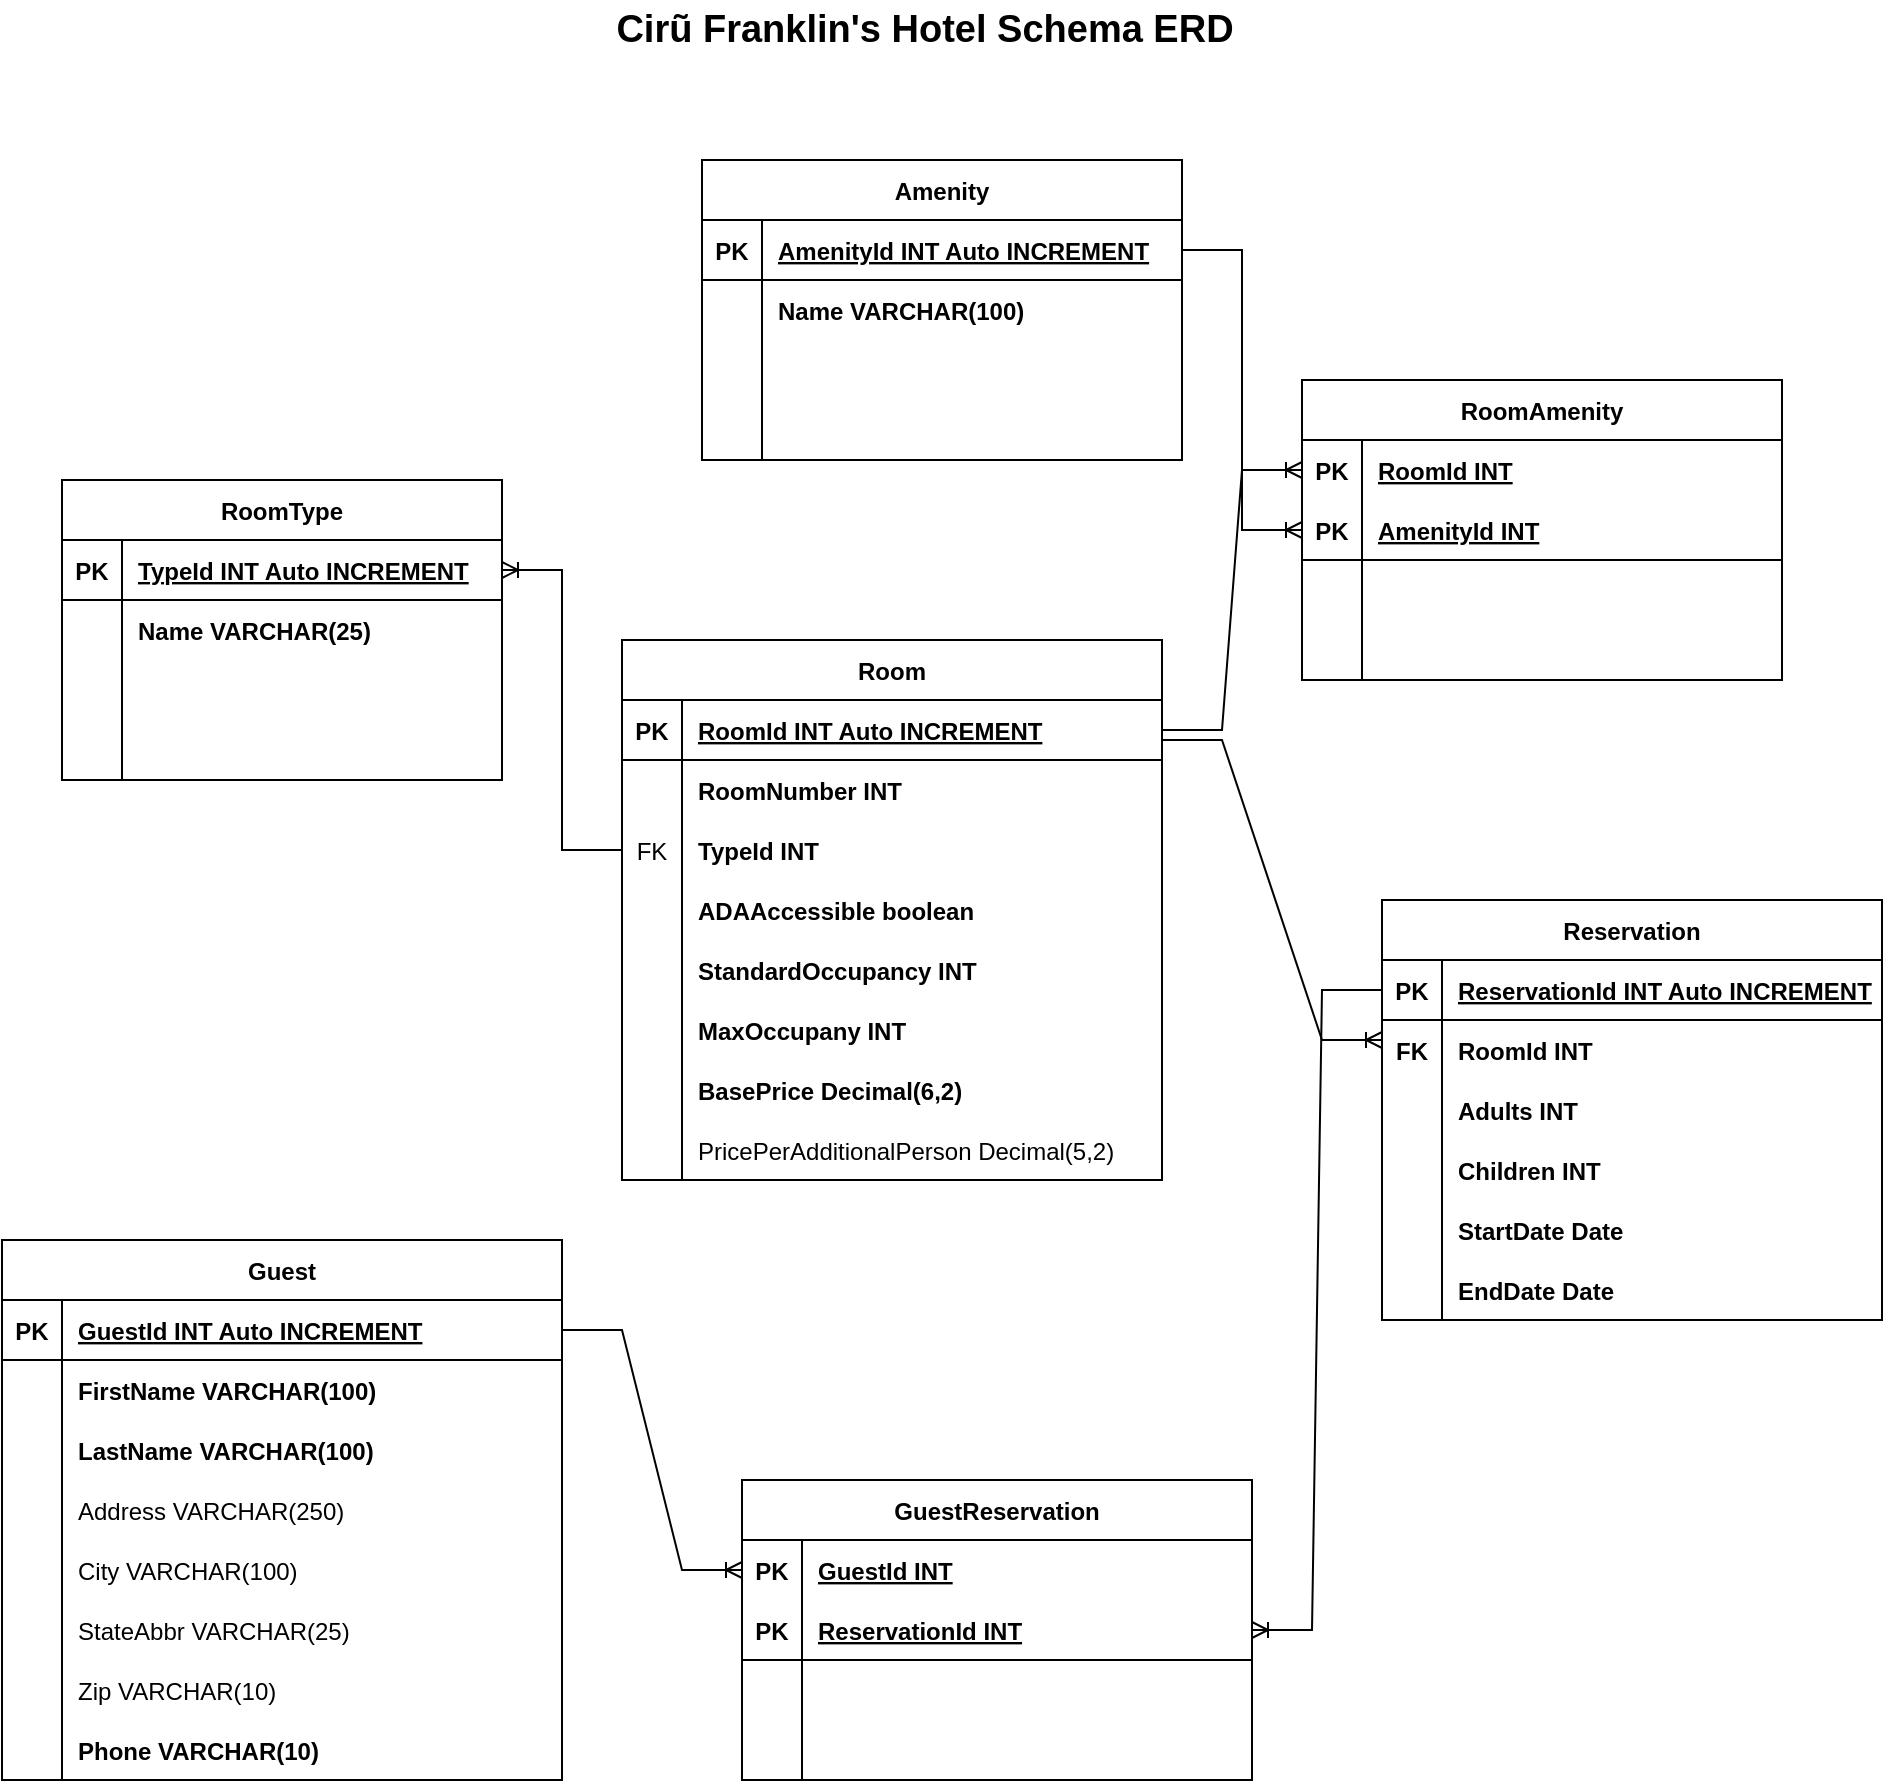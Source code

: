 <mxfile version="20.4.0" type="device"><diagram id="gKlasTERdjMC3JDTgjCh" name="Page-1"><mxGraphModel dx="1422" dy="1854" grid="0" gridSize="10" guides="1" tooltips="1" connect="1" arrows="1" fold="1" page="1" pageScale="1" pageWidth="850" pageHeight="1100" background="none" math="0" shadow="0"><root><mxCell id="0"/><mxCell id="1" parent="0"/><mxCell id="cFrxZIVcFwkal9rIvo2g-1" value="Room" style="shape=table;startSize=30;container=1;collapsible=1;childLayout=tableLayout;fixedRows=1;rowLines=0;fontStyle=1;align=center;resizeLast=1;labelBackgroundColor=#FFFFFF;" vertex="1" parent="1"><mxGeometry x="360" y="200" width="270" height="270" as="geometry"/></mxCell><mxCell id="cFrxZIVcFwkal9rIvo2g-2" value="" style="shape=tableRow;horizontal=0;startSize=0;swimlaneHead=0;swimlaneBody=0;fillColor=none;collapsible=0;dropTarget=0;points=[[0,0.5],[1,0.5]];portConstraint=eastwest;top=0;left=0;right=0;bottom=1;" vertex="1" parent="cFrxZIVcFwkal9rIvo2g-1"><mxGeometry y="30" width="270" height="30" as="geometry"/></mxCell><mxCell id="cFrxZIVcFwkal9rIvo2g-3" value="PK" style="shape=partialRectangle;connectable=0;fillColor=none;top=0;left=0;bottom=0;right=0;fontStyle=1;overflow=hidden;" vertex="1" parent="cFrxZIVcFwkal9rIvo2g-2"><mxGeometry width="30" height="30" as="geometry"><mxRectangle width="30" height="30" as="alternateBounds"/></mxGeometry></mxCell><mxCell id="cFrxZIVcFwkal9rIvo2g-4" value="RoomId INT Auto INCREMENT" style="shape=partialRectangle;connectable=0;fillColor=none;top=0;left=0;bottom=0;right=0;align=left;spacingLeft=6;fontStyle=5;overflow=hidden;" vertex="1" parent="cFrxZIVcFwkal9rIvo2g-2"><mxGeometry x="30" width="240" height="30" as="geometry"><mxRectangle width="240" height="30" as="alternateBounds"/></mxGeometry></mxCell><mxCell id="cFrxZIVcFwkal9rIvo2g-5" value="" style="shape=tableRow;horizontal=0;startSize=0;swimlaneHead=0;swimlaneBody=0;fillColor=none;collapsible=0;dropTarget=0;points=[[0,0.5],[1,0.5]];portConstraint=eastwest;top=0;left=0;right=0;bottom=0;fontStyle=1" vertex="1" parent="cFrxZIVcFwkal9rIvo2g-1"><mxGeometry y="60" width="270" height="30" as="geometry"/></mxCell><mxCell id="cFrxZIVcFwkal9rIvo2g-6" value="" style="shape=partialRectangle;connectable=0;fillColor=none;top=0;left=0;bottom=0;right=0;editable=1;overflow=hidden;" vertex="1" parent="cFrxZIVcFwkal9rIvo2g-5"><mxGeometry width="30" height="30" as="geometry"><mxRectangle width="30" height="30" as="alternateBounds"/></mxGeometry></mxCell><mxCell id="cFrxZIVcFwkal9rIvo2g-7" value="RoomNumber INT" style="shape=partialRectangle;connectable=0;fillColor=none;top=0;left=0;bottom=0;right=0;align=left;spacingLeft=6;overflow=hidden;fontStyle=1" vertex="1" parent="cFrxZIVcFwkal9rIvo2g-5"><mxGeometry x="30" width="240" height="30" as="geometry"><mxRectangle width="240" height="30" as="alternateBounds"/></mxGeometry></mxCell><mxCell id="cFrxZIVcFwkal9rIvo2g-8" value="" style="shape=tableRow;horizontal=0;startSize=0;swimlaneHead=0;swimlaneBody=0;fillColor=none;collapsible=0;dropTarget=0;points=[[0,0.5],[1,0.5]];portConstraint=eastwest;top=0;left=0;right=0;bottom=0;" vertex="1" parent="cFrxZIVcFwkal9rIvo2g-1"><mxGeometry y="90" width="270" height="30" as="geometry"/></mxCell><mxCell id="cFrxZIVcFwkal9rIvo2g-9" value="FK" style="shape=partialRectangle;connectable=0;fillColor=none;top=0;left=0;bottom=0;right=0;editable=1;overflow=hidden;" vertex="1" parent="cFrxZIVcFwkal9rIvo2g-8"><mxGeometry width="30" height="30" as="geometry"><mxRectangle width="30" height="30" as="alternateBounds"/></mxGeometry></mxCell><mxCell id="cFrxZIVcFwkal9rIvo2g-10" value="TypeId INT" style="shape=partialRectangle;connectable=0;fillColor=none;top=0;left=0;bottom=0;right=0;align=left;spacingLeft=6;overflow=hidden;fontStyle=1" vertex="1" parent="cFrxZIVcFwkal9rIvo2g-8"><mxGeometry x="30" width="240" height="30" as="geometry"><mxRectangle width="240" height="30" as="alternateBounds"/></mxGeometry></mxCell><mxCell id="cFrxZIVcFwkal9rIvo2g-11" value="" style="shape=tableRow;horizontal=0;startSize=0;swimlaneHead=0;swimlaneBody=0;fillColor=none;collapsible=0;dropTarget=0;points=[[0,0.5],[1,0.5]];portConstraint=eastwest;top=0;left=0;right=0;bottom=0;" vertex="1" parent="cFrxZIVcFwkal9rIvo2g-1"><mxGeometry y="120" width="270" height="30" as="geometry"/></mxCell><mxCell id="cFrxZIVcFwkal9rIvo2g-12" value="" style="shape=partialRectangle;connectable=0;fillColor=none;top=0;left=0;bottom=0;right=0;editable=1;overflow=hidden;" vertex="1" parent="cFrxZIVcFwkal9rIvo2g-11"><mxGeometry width="30" height="30" as="geometry"><mxRectangle width="30" height="30" as="alternateBounds"/></mxGeometry></mxCell><mxCell id="cFrxZIVcFwkal9rIvo2g-13" value="ADAAccessible boolean" style="shape=partialRectangle;connectable=0;fillColor=none;top=0;left=0;bottom=0;right=0;align=left;spacingLeft=6;overflow=hidden;fontStyle=1" vertex="1" parent="cFrxZIVcFwkal9rIvo2g-11"><mxGeometry x="30" width="240" height="30" as="geometry"><mxRectangle width="240" height="30" as="alternateBounds"/></mxGeometry></mxCell><mxCell id="cFrxZIVcFwkal9rIvo2g-69" value="" style="shape=tableRow;horizontal=0;startSize=0;swimlaneHead=0;swimlaneBody=0;fillColor=none;collapsible=0;dropTarget=0;points=[[0,0.5],[1,0.5]];portConstraint=eastwest;top=0;left=0;right=0;bottom=0;" vertex="1" parent="cFrxZIVcFwkal9rIvo2g-1"><mxGeometry y="150" width="270" height="30" as="geometry"/></mxCell><mxCell id="cFrxZIVcFwkal9rIvo2g-70" value="" style="shape=partialRectangle;connectable=0;fillColor=none;top=0;left=0;bottom=0;right=0;editable=1;overflow=hidden;" vertex="1" parent="cFrxZIVcFwkal9rIvo2g-69"><mxGeometry width="30" height="30" as="geometry"><mxRectangle width="30" height="30" as="alternateBounds"/></mxGeometry></mxCell><mxCell id="cFrxZIVcFwkal9rIvo2g-71" value="StandardOccupancy INT" style="shape=partialRectangle;connectable=0;fillColor=none;top=0;left=0;bottom=0;right=0;align=left;spacingLeft=6;overflow=hidden;fontStyle=1" vertex="1" parent="cFrxZIVcFwkal9rIvo2g-69"><mxGeometry x="30" width="240" height="30" as="geometry"><mxRectangle width="240" height="30" as="alternateBounds"/></mxGeometry></mxCell><mxCell id="cFrxZIVcFwkal9rIvo2g-73" value="" style="shape=tableRow;horizontal=0;startSize=0;swimlaneHead=0;swimlaneBody=0;fillColor=none;collapsible=0;dropTarget=0;points=[[0,0.5],[1,0.5]];portConstraint=eastwest;top=0;left=0;right=0;bottom=0;" vertex="1" parent="cFrxZIVcFwkal9rIvo2g-1"><mxGeometry y="180" width="270" height="30" as="geometry"/></mxCell><mxCell id="cFrxZIVcFwkal9rIvo2g-74" value="" style="shape=partialRectangle;connectable=0;fillColor=none;top=0;left=0;bottom=0;right=0;editable=1;overflow=hidden;" vertex="1" parent="cFrxZIVcFwkal9rIvo2g-73"><mxGeometry width="30" height="30" as="geometry"><mxRectangle width="30" height="30" as="alternateBounds"/></mxGeometry></mxCell><mxCell id="cFrxZIVcFwkal9rIvo2g-75" value="MaxOccupany INT" style="shape=partialRectangle;connectable=0;fillColor=none;top=0;left=0;bottom=0;right=0;align=left;spacingLeft=6;overflow=hidden;fontStyle=1" vertex="1" parent="cFrxZIVcFwkal9rIvo2g-73"><mxGeometry x="30" width="240" height="30" as="geometry"><mxRectangle width="240" height="30" as="alternateBounds"/></mxGeometry></mxCell><mxCell id="cFrxZIVcFwkal9rIvo2g-78" value="" style="shape=tableRow;horizontal=0;startSize=0;swimlaneHead=0;swimlaneBody=0;fillColor=none;collapsible=0;dropTarget=0;points=[[0,0.5],[1,0.5]];portConstraint=eastwest;top=0;left=0;right=0;bottom=0;" vertex="1" parent="cFrxZIVcFwkal9rIvo2g-1"><mxGeometry y="210" width="270" height="30" as="geometry"/></mxCell><mxCell id="cFrxZIVcFwkal9rIvo2g-79" value="" style="shape=partialRectangle;connectable=0;fillColor=none;top=0;left=0;bottom=0;right=0;editable=1;overflow=hidden;" vertex="1" parent="cFrxZIVcFwkal9rIvo2g-78"><mxGeometry width="30" height="30" as="geometry"><mxRectangle width="30" height="30" as="alternateBounds"/></mxGeometry></mxCell><mxCell id="cFrxZIVcFwkal9rIvo2g-80" value="BasePrice Decimal(6,2)" style="shape=partialRectangle;connectable=0;fillColor=none;top=0;left=0;bottom=0;right=0;align=left;spacingLeft=6;overflow=hidden;fontStyle=1" vertex="1" parent="cFrxZIVcFwkal9rIvo2g-78"><mxGeometry x="30" width="240" height="30" as="geometry"><mxRectangle width="240" height="30" as="alternateBounds"/></mxGeometry></mxCell><mxCell id="cFrxZIVcFwkal9rIvo2g-82" value="" style="shape=tableRow;horizontal=0;startSize=0;swimlaneHead=0;swimlaneBody=0;fillColor=none;collapsible=0;dropTarget=0;points=[[0,0.5],[1,0.5]];portConstraint=eastwest;top=0;left=0;right=0;bottom=0;" vertex="1" parent="cFrxZIVcFwkal9rIvo2g-1"><mxGeometry y="240" width="270" height="30" as="geometry"/></mxCell><mxCell id="cFrxZIVcFwkal9rIvo2g-83" value="" style="shape=partialRectangle;connectable=0;fillColor=none;top=0;left=0;bottom=0;right=0;editable=1;overflow=hidden;" vertex="1" parent="cFrxZIVcFwkal9rIvo2g-82"><mxGeometry width="30" height="30" as="geometry"><mxRectangle width="30" height="30" as="alternateBounds"/></mxGeometry></mxCell><mxCell id="cFrxZIVcFwkal9rIvo2g-84" value="PricePerAdditionalPerson Decimal(5,2)" style="shape=partialRectangle;connectable=0;fillColor=none;top=0;left=0;bottom=0;right=0;align=left;spacingLeft=6;overflow=hidden;fontStyle=0" vertex="1" parent="cFrxZIVcFwkal9rIvo2g-82"><mxGeometry x="30" width="240" height="30" as="geometry"><mxRectangle width="240" height="30" as="alternateBounds"/></mxGeometry></mxCell><mxCell id="cFrxZIVcFwkal9rIvo2g-14" value="RoomType" style="shape=table;startSize=30;container=1;collapsible=1;childLayout=tableLayout;fixedRows=1;rowLines=0;fontStyle=1;align=center;resizeLast=1;" vertex="1" parent="1"><mxGeometry x="80" y="120" width="220" height="150" as="geometry"/></mxCell><mxCell id="cFrxZIVcFwkal9rIvo2g-15" value="" style="shape=tableRow;horizontal=0;startSize=0;swimlaneHead=0;swimlaneBody=0;fillColor=none;collapsible=0;dropTarget=0;points=[[0,0.5],[1,0.5]];portConstraint=eastwest;top=0;left=0;right=0;bottom=1;" vertex="1" parent="cFrxZIVcFwkal9rIvo2g-14"><mxGeometry y="30" width="220" height="30" as="geometry"/></mxCell><mxCell id="cFrxZIVcFwkal9rIvo2g-16" value="PK" style="shape=partialRectangle;connectable=0;fillColor=none;top=0;left=0;bottom=0;right=0;fontStyle=1;overflow=hidden;" vertex="1" parent="cFrxZIVcFwkal9rIvo2g-15"><mxGeometry width="30" height="30" as="geometry"><mxRectangle width="30" height="30" as="alternateBounds"/></mxGeometry></mxCell><mxCell id="cFrxZIVcFwkal9rIvo2g-17" value="TypeId INT Auto INCREMENT" style="shape=partialRectangle;connectable=0;fillColor=none;top=0;left=0;bottom=0;right=0;align=left;spacingLeft=6;fontStyle=5;overflow=hidden;" vertex="1" parent="cFrxZIVcFwkal9rIvo2g-15"><mxGeometry x="30" width="190" height="30" as="geometry"><mxRectangle width="190" height="30" as="alternateBounds"/></mxGeometry></mxCell><mxCell id="cFrxZIVcFwkal9rIvo2g-18" value="" style="shape=tableRow;horizontal=0;startSize=0;swimlaneHead=0;swimlaneBody=0;fillColor=none;collapsible=0;dropTarget=0;points=[[0,0.5],[1,0.5]];portConstraint=eastwest;top=0;left=0;right=0;bottom=0;" vertex="1" parent="cFrxZIVcFwkal9rIvo2g-14"><mxGeometry y="60" width="220" height="30" as="geometry"/></mxCell><mxCell id="cFrxZIVcFwkal9rIvo2g-19" value="" style="shape=partialRectangle;connectable=0;fillColor=none;top=0;left=0;bottom=0;right=0;editable=1;overflow=hidden;" vertex="1" parent="cFrxZIVcFwkal9rIvo2g-18"><mxGeometry width="30" height="30" as="geometry"><mxRectangle width="30" height="30" as="alternateBounds"/></mxGeometry></mxCell><mxCell id="cFrxZIVcFwkal9rIvo2g-20" value="Name VARCHAR(25) " style="shape=partialRectangle;connectable=0;fillColor=none;top=0;left=0;bottom=0;right=0;align=left;spacingLeft=6;overflow=hidden;fontStyle=1" vertex="1" parent="cFrxZIVcFwkal9rIvo2g-18"><mxGeometry x="30" width="190" height="30" as="geometry"><mxRectangle width="190" height="30" as="alternateBounds"/></mxGeometry></mxCell><mxCell id="cFrxZIVcFwkal9rIvo2g-21" value="" style="shape=tableRow;horizontal=0;startSize=0;swimlaneHead=0;swimlaneBody=0;fillColor=none;collapsible=0;dropTarget=0;points=[[0,0.5],[1,0.5]];portConstraint=eastwest;top=0;left=0;right=0;bottom=0;" vertex="1" parent="cFrxZIVcFwkal9rIvo2g-14"><mxGeometry y="90" width="220" height="30" as="geometry"/></mxCell><mxCell id="cFrxZIVcFwkal9rIvo2g-22" value="" style="shape=partialRectangle;connectable=0;fillColor=none;top=0;left=0;bottom=0;right=0;editable=1;overflow=hidden;" vertex="1" parent="cFrxZIVcFwkal9rIvo2g-21"><mxGeometry width="30" height="30" as="geometry"><mxRectangle width="30" height="30" as="alternateBounds"/></mxGeometry></mxCell><mxCell id="cFrxZIVcFwkal9rIvo2g-23" value="" style="shape=partialRectangle;connectable=0;fillColor=none;top=0;left=0;bottom=0;right=0;align=left;spacingLeft=6;overflow=hidden;" vertex="1" parent="cFrxZIVcFwkal9rIvo2g-21"><mxGeometry x="30" width="190" height="30" as="geometry"><mxRectangle width="190" height="30" as="alternateBounds"/></mxGeometry></mxCell><mxCell id="cFrxZIVcFwkal9rIvo2g-24" value="" style="shape=tableRow;horizontal=0;startSize=0;swimlaneHead=0;swimlaneBody=0;fillColor=none;collapsible=0;dropTarget=0;points=[[0,0.5],[1,0.5]];portConstraint=eastwest;top=0;left=0;right=0;bottom=0;" vertex="1" parent="cFrxZIVcFwkal9rIvo2g-14"><mxGeometry y="120" width="220" height="30" as="geometry"/></mxCell><mxCell id="cFrxZIVcFwkal9rIvo2g-25" value="" style="shape=partialRectangle;connectable=0;fillColor=none;top=0;left=0;bottom=0;right=0;editable=1;overflow=hidden;" vertex="1" parent="cFrxZIVcFwkal9rIvo2g-24"><mxGeometry width="30" height="30" as="geometry"><mxRectangle width="30" height="30" as="alternateBounds"/></mxGeometry></mxCell><mxCell id="cFrxZIVcFwkal9rIvo2g-26" value="" style="shape=partialRectangle;connectable=0;fillColor=none;top=0;left=0;bottom=0;right=0;align=left;spacingLeft=6;overflow=hidden;" vertex="1" parent="cFrxZIVcFwkal9rIvo2g-24"><mxGeometry x="30" width="190" height="30" as="geometry"><mxRectangle width="190" height="30" as="alternateBounds"/></mxGeometry></mxCell><mxCell id="cFrxZIVcFwkal9rIvo2g-40" value="Amenity" style="shape=table;startSize=30;container=1;collapsible=1;childLayout=tableLayout;fixedRows=1;rowLines=0;fontStyle=1;align=center;resizeLast=1;" vertex="1" parent="1"><mxGeometry x="400" y="-40" width="240" height="150" as="geometry"/></mxCell><mxCell id="cFrxZIVcFwkal9rIvo2g-41" value="" style="shape=tableRow;horizontal=0;startSize=0;swimlaneHead=0;swimlaneBody=0;fillColor=none;collapsible=0;dropTarget=0;points=[[0,0.5],[1,0.5]];portConstraint=eastwest;top=0;left=0;right=0;bottom=1;" vertex="1" parent="cFrxZIVcFwkal9rIvo2g-40"><mxGeometry y="30" width="240" height="30" as="geometry"/></mxCell><mxCell id="cFrxZIVcFwkal9rIvo2g-42" value="PK" style="shape=partialRectangle;connectable=0;fillColor=none;top=0;left=0;bottom=0;right=0;fontStyle=1;overflow=hidden;" vertex="1" parent="cFrxZIVcFwkal9rIvo2g-41"><mxGeometry width="30" height="30" as="geometry"><mxRectangle width="30" height="30" as="alternateBounds"/></mxGeometry></mxCell><mxCell id="cFrxZIVcFwkal9rIvo2g-43" value="AmenityId INT Auto INCREMENT" style="shape=partialRectangle;connectable=0;fillColor=none;top=0;left=0;bottom=0;right=0;align=left;spacingLeft=6;fontStyle=5;overflow=hidden;" vertex="1" parent="cFrxZIVcFwkal9rIvo2g-41"><mxGeometry x="30" width="210" height="30" as="geometry"><mxRectangle width="210" height="30" as="alternateBounds"/></mxGeometry></mxCell><mxCell id="cFrxZIVcFwkal9rIvo2g-44" value="" style="shape=tableRow;horizontal=0;startSize=0;swimlaneHead=0;swimlaneBody=0;fillColor=none;collapsible=0;dropTarget=0;points=[[0,0.5],[1,0.5]];portConstraint=eastwest;top=0;left=0;right=0;bottom=0;" vertex="1" parent="cFrxZIVcFwkal9rIvo2g-40"><mxGeometry y="60" width="240" height="30" as="geometry"/></mxCell><mxCell id="cFrxZIVcFwkal9rIvo2g-45" value="" style="shape=partialRectangle;connectable=0;fillColor=none;top=0;left=0;bottom=0;right=0;editable=1;overflow=hidden;" vertex="1" parent="cFrxZIVcFwkal9rIvo2g-44"><mxGeometry width="30" height="30" as="geometry"><mxRectangle width="30" height="30" as="alternateBounds"/></mxGeometry></mxCell><mxCell id="cFrxZIVcFwkal9rIvo2g-46" value="Name VARCHAR(100) " style="shape=partialRectangle;connectable=0;fillColor=none;top=0;left=0;bottom=0;right=0;align=left;spacingLeft=6;overflow=hidden;fontStyle=1" vertex="1" parent="cFrxZIVcFwkal9rIvo2g-44"><mxGeometry x="30" width="210" height="30" as="geometry"><mxRectangle width="210" height="30" as="alternateBounds"/></mxGeometry></mxCell><mxCell id="cFrxZIVcFwkal9rIvo2g-47" value="" style="shape=tableRow;horizontal=0;startSize=0;swimlaneHead=0;swimlaneBody=0;fillColor=none;collapsible=0;dropTarget=0;points=[[0,0.5],[1,0.5]];portConstraint=eastwest;top=0;left=0;right=0;bottom=0;" vertex="1" parent="cFrxZIVcFwkal9rIvo2g-40"><mxGeometry y="90" width="240" height="30" as="geometry"/></mxCell><mxCell id="cFrxZIVcFwkal9rIvo2g-48" value="" style="shape=partialRectangle;connectable=0;fillColor=none;top=0;left=0;bottom=0;right=0;editable=1;overflow=hidden;" vertex="1" parent="cFrxZIVcFwkal9rIvo2g-47"><mxGeometry width="30" height="30" as="geometry"><mxRectangle width="30" height="30" as="alternateBounds"/></mxGeometry></mxCell><mxCell id="cFrxZIVcFwkal9rIvo2g-49" value="" style="shape=partialRectangle;connectable=0;fillColor=none;top=0;left=0;bottom=0;right=0;align=left;spacingLeft=6;overflow=hidden;" vertex="1" parent="cFrxZIVcFwkal9rIvo2g-47"><mxGeometry x="30" width="210" height="30" as="geometry"><mxRectangle width="210" height="30" as="alternateBounds"/></mxGeometry></mxCell><mxCell id="cFrxZIVcFwkal9rIvo2g-50" value="" style="shape=tableRow;horizontal=0;startSize=0;swimlaneHead=0;swimlaneBody=0;fillColor=none;collapsible=0;dropTarget=0;points=[[0,0.5],[1,0.5]];portConstraint=eastwest;top=0;left=0;right=0;bottom=0;" vertex="1" parent="cFrxZIVcFwkal9rIvo2g-40"><mxGeometry y="120" width="240" height="30" as="geometry"/></mxCell><mxCell id="cFrxZIVcFwkal9rIvo2g-51" value="" style="shape=partialRectangle;connectable=0;fillColor=none;top=0;left=0;bottom=0;right=0;editable=1;overflow=hidden;" vertex="1" parent="cFrxZIVcFwkal9rIvo2g-50"><mxGeometry width="30" height="30" as="geometry"><mxRectangle width="30" height="30" as="alternateBounds"/></mxGeometry></mxCell><mxCell id="cFrxZIVcFwkal9rIvo2g-52" value="" style="shape=partialRectangle;connectable=0;fillColor=none;top=0;left=0;bottom=0;right=0;align=left;spacingLeft=6;overflow=hidden;" vertex="1" parent="cFrxZIVcFwkal9rIvo2g-50"><mxGeometry x="30" width="210" height="30" as="geometry"><mxRectangle width="210" height="30" as="alternateBounds"/></mxGeometry></mxCell><mxCell id="cFrxZIVcFwkal9rIvo2g-53" value="RoomAmenity" style="shape=table;startSize=30;container=1;collapsible=1;childLayout=tableLayout;fixedRows=1;rowLines=0;fontStyle=1;align=center;resizeLast=1;" vertex="1" parent="1"><mxGeometry x="700" y="70" width="240" height="150" as="geometry"/></mxCell><mxCell id="cFrxZIVcFwkal9rIvo2g-57" value="" style="shape=tableRow;horizontal=0;startSize=0;swimlaneHead=0;swimlaneBody=0;fillColor=none;collapsible=0;dropTarget=0;points=[[0,0.5],[1,0.5]];portConstraint=eastwest;top=0;left=0;right=0;bottom=0;" vertex="1" parent="cFrxZIVcFwkal9rIvo2g-53"><mxGeometry y="30" width="240" height="30" as="geometry"/></mxCell><mxCell id="cFrxZIVcFwkal9rIvo2g-58" value="PK" style="shape=partialRectangle;connectable=0;fillColor=none;top=0;left=0;bottom=0;right=0;editable=1;overflow=hidden;fontStyle=1" vertex="1" parent="cFrxZIVcFwkal9rIvo2g-57"><mxGeometry width="30" height="30" as="geometry"><mxRectangle width="30" height="30" as="alternateBounds"/></mxGeometry></mxCell><mxCell id="cFrxZIVcFwkal9rIvo2g-59" value="RoomId INT" style="shape=partialRectangle;connectable=0;fillColor=none;top=0;left=0;bottom=0;right=0;align=left;spacingLeft=6;overflow=hidden;fontStyle=5" vertex="1" parent="cFrxZIVcFwkal9rIvo2g-57"><mxGeometry x="30" width="210" height="30" as="geometry"><mxRectangle width="210" height="30" as="alternateBounds"/></mxGeometry></mxCell><mxCell id="cFrxZIVcFwkal9rIvo2g-54" value="" style="shape=tableRow;horizontal=0;startSize=0;swimlaneHead=0;swimlaneBody=0;fillColor=none;collapsible=0;dropTarget=0;points=[[0,0.5],[1,0.5]];portConstraint=eastwest;top=0;left=0;right=0;bottom=1;" vertex="1" parent="cFrxZIVcFwkal9rIvo2g-53"><mxGeometry y="60" width="240" height="30" as="geometry"/></mxCell><mxCell id="cFrxZIVcFwkal9rIvo2g-55" value="PK" style="shape=partialRectangle;connectable=0;fillColor=none;top=0;left=0;bottom=0;right=0;fontStyle=1;overflow=hidden;" vertex="1" parent="cFrxZIVcFwkal9rIvo2g-54"><mxGeometry width="30" height="30" as="geometry"><mxRectangle width="30" height="30" as="alternateBounds"/></mxGeometry></mxCell><mxCell id="cFrxZIVcFwkal9rIvo2g-56" value="AmenityId INT" style="shape=partialRectangle;connectable=0;fillColor=none;top=0;left=0;bottom=0;right=0;align=left;spacingLeft=6;fontStyle=5;overflow=hidden;" vertex="1" parent="cFrxZIVcFwkal9rIvo2g-54"><mxGeometry x="30" width="210" height="30" as="geometry"><mxRectangle width="210" height="30" as="alternateBounds"/></mxGeometry></mxCell><mxCell id="cFrxZIVcFwkal9rIvo2g-60" value="" style="shape=tableRow;horizontal=0;startSize=0;swimlaneHead=0;swimlaneBody=0;fillColor=none;collapsible=0;dropTarget=0;points=[[0,0.5],[1,0.5]];portConstraint=eastwest;top=0;left=0;right=0;bottom=0;" vertex="1" parent="cFrxZIVcFwkal9rIvo2g-53"><mxGeometry y="90" width="240" height="30" as="geometry"/></mxCell><mxCell id="cFrxZIVcFwkal9rIvo2g-61" value="" style="shape=partialRectangle;connectable=0;fillColor=none;top=0;left=0;bottom=0;right=0;editable=1;overflow=hidden;" vertex="1" parent="cFrxZIVcFwkal9rIvo2g-60"><mxGeometry width="30" height="30" as="geometry"><mxRectangle width="30" height="30" as="alternateBounds"/></mxGeometry></mxCell><mxCell id="cFrxZIVcFwkal9rIvo2g-62" value="" style="shape=partialRectangle;connectable=0;fillColor=none;top=0;left=0;bottom=0;right=0;align=left;spacingLeft=6;overflow=hidden;" vertex="1" parent="cFrxZIVcFwkal9rIvo2g-60"><mxGeometry x="30" width="210" height="30" as="geometry"><mxRectangle width="210" height="30" as="alternateBounds"/></mxGeometry></mxCell><mxCell id="cFrxZIVcFwkal9rIvo2g-63" value="" style="shape=tableRow;horizontal=0;startSize=0;swimlaneHead=0;swimlaneBody=0;fillColor=none;collapsible=0;dropTarget=0;points=[[0,0.5],[1,0.5]];portConstraint=eastwest;top=0;left=0;right=0;bottom=0;" vertex="1" parent="cFrxZIVcFwkal9rIvo2g-53"><mxGeometry y="120" width="240" height="30" as="geometry"/></mxCell><mxCell id="cFrxZIVcFwkal9rIvo2g-64" value="" style="shape=partialRectangle;connectable=0;fillColor=none;top=0;left=0;bottom=0;right=0;editable=1;overflow=hidden;" vertex="1" parent="cFrxZIVcFwkal9rIvo2g-63"><mxGeometry width="30" height="30" as="geometry"><mxRectangle width="30" height="30" as="alternateBounds"/></mxGeometry></mxCell><mxCell id="cFrxZIVcFwkal9rIvo2g-65" value="" style="shape=partialRectangle;connectable=0;fillColor=none;top=0;left=0;bottom=0;right=0;align=left;spacingLeft=6;overflow=hidden;" vertex="1" parent="cFrxZIVcFwkal9rIvo2g-63"><mxGeometry x="30" width="210" height="30" as="geometry"><mxRectangle width="210" height="30" as="alternateBounds"/></mxGeometry></mxCell><mxCell id="cFrxZIVcFwkal9rIvo2g-87" value="" style="edgeStyle=entityRelationEdgeStyle;fontSize=12;html=1;endArrow=ERoneToMany;rounded=0;exitX=0;exitY=0.5;exitDx=0;exitDy=0;" edge="1" parent="1" source="cFrxZIVcFwkal9rIvo2g-8" target="cFrxZIVcFwkal9rIvo2g-15"><mxGeometry width="100" height="100" relative="1" as="geometry"><mxPoint x="180" y="490" as="sourcePoint"/><mxPoint x="310" y="330" as="targetPoint"/></mxGeometry></mxCell><mxCell id="cFrxZIVcFwkal9rIvo2g-88" value="" style="edgeStyle=entityRelationEdgeStyle;fontSize=12;html=1;endArrow=ERoneToMany;rounded=0;exitX=1;exitY=0.5;exitDx=0;exitDy=0;entryX=0;entryY=0.5;entryDx=0;entryDy=0;" edge="1" parent="1" source="cFrxZIVcFwkal9rIvo2g-2" target="cFrxZIVcFwkal9rIvo2g-57"><mxGeometry width="100" height="100" relative="1" as="geometry"><mxPoint x="560" y="230" as="sourcePoint"/><mxPoint x="660" y="130" as="targetPoint"/></mxGeometry></mxCell><mxCell id="cFrxZIVcFwkal9rIvo2g-89" value="" style="edgeStyle=entityRelationEdgeStyle;fontSize=12;html=1;endArrow=ERoneToMany;rounded=0;entryX=0;entryY=0.5;entryDx=0;entryDy=0;" edge="1" parent="1" target="cFrxZIVcFwkal9rIvo2g-54"><mxGeometry width="100" height="100" relative="1" as="geometry"><mxPoint x="640" y="5" as="sourcePoint"/><mxPoint x="660" y="130" as="targetPoint"/></mxGeometry></mxCell><mxCell id="cFrxZIVcFwkal9rIvo2g-90" value="Guest" style="shape=table;startSize=30;container=1;collapsible=1;childLayout=tableLayout;fixedRows=1;rowLines=0;fontStyle=1;align=center;resizeLast=1;labelBackgroundColor=#FFFFFF;" vertex="1" parent="1"><mxGeometry x="50" y="500" width="280" height="270" as="geometry"/></mxCell><mxCell id="cFrxZIVcFwkal9rIvo2g-91" value="" style="shape=tableRow;horizontal=0;startSize=0;swimlaneHead=0;swimlaneBody=0;fillColor=none;collapsible=0;dropTarget=0;points=[[0,0.5],[1,0.5]];portConstraint=eastwest;top=0;left=0;right=0;bottom=1;labelBackgroundColor=#FFFFFF;" vertex="1" parent="cFrxZIVcFwkal9rIvo2g-90"><mxGeometry y="30" width="280" height="30" as="geometry"/></mxCell><mxCell id="cFrxZIVcFwkal9rIvo2g-92" value="PK" style="shape=partialRectangle;connectable=0;fillColor=none;top=0;left=0;bottom=0;right=0;fontStyle=1;overflow=hidden;labelBackgroundColor=#FFFFFF;" vertex="1" parent="cFrxZIVcFwkal9rIvo2g-91"><mxGeometry width="30" height="30" as="geometry"><mxRectangle width="30" height="30" as="alternateBounds"/></mxGeometry></mxCell><mxCell id="cFrxZIVcFwkal9rIvo2g-93" value="GuestId INT Auto INCREMENT" style="shape=partialRectangle;connectable=0;fillColor=none;top=0;left=0;bottom=0;right=0;align=left;spacingLeft=6;fontStyle=5;overflow=hidden;labelBackgroundColor=#FFFFFF;" vertex="1" parent="cFrxZIVcFwkal9rIvo2g-91"><mxGeometry x="30" width="250" height="30" as="geometry"><mxRectangle width="250" height="30" as="alternateBounds"/></mxGeometry></mxCell><mxCell id="cFrxZIVcFwkal9rIvo2g-94" value="" style="shape=tableRow;horizontal=0;startSize=0;swimlaneHead=0;swimlaneBody=0;fillColor=none;collapsible=0;dropTarget=0;points=[[0,0.5],[1,0.5]];portConstraint=eastwest;top=0;left=0;right=0;bottom=0;labelBackgroundColor=#FFFFFF;" vertex="1" parent="cFrxZIVcFwkal9rIvo2g-90"><mxGeometry y="60" width="280" height="30" as="geometry"/></mxCell><mxCell id="cFrxZIVcFwkal9rIvo2g-95" value="" style="shape=partialRectangle;connectable=0;fillColor=none;top=0;left=0;bottom=0;right=0;editable=1;overflow=hidden;labelBackgroundColor=#FFFFFF;" vertex="1" parent="cFrxZIVcFwkal9rIvo2g-94"><mxGeometry width="30" height="30" as="geometry"><mxRectangle width="30" height="30" as="alternateBounds"/></mxGeometry></mxCell><mxCell id="cFrxZIVcFwkal9rIvo2g-96" value="FirstName VARCHAR(100)" style="shape=partialRectangle;connectable=0;fillColor=none;top=0;left=0;bottom=0;right=0;align=left;spacingLeft=6;overflow=hidden;labelBackgroundColor=#FFFFFF;fontStyle=1" vertex="1" parent="cFrxZIVcFwkal9rIvo2g-94"><mxGeometry x="30" width="250" height="30" as="geometry"><mxRectangle width="250" height="30" as="alternateBounds"/></mxGeometry></mxCell><mxCell id="cFrxZIVcFwkal9rIvo2g-97" value="" style="shape=tableRow;horizontal=0;startSize=0;swimlaneHead=0;swimlaneBody=0;fillColor=none;collapsible=0;dropTarget=0;points=[[0,0.5],[1,0.5]];portConstraint=eastwest;top=0;left=0;right=0;bottom=0;labelBackgroundColor=#FFFFFF;" vertex="1" parent="cFrxZIVcFwkal9rIvo2g-90"><mxGeometry y="90" width="280" height="30" as="geometry"/></mxCell><mxCell id="cFrxZIVcFwkal9rIvo2g-98" value="" style="shape=partialRectangle;connectable=0;fillColor=none;top=0;left=0;bottom=0;right=0;editable=1;overflow=hidden;labelBackgroundColor=#FFFFFF;" vertex="1" parent="cFrxZIVcFwkal9rIvo2g-97"><mxGeometry width="30" height="30" as="geometry"><mxRectangle width="30" height="30" as="alternateBounds"/></mxGeometry></mxCell><mxCell id="cFrxZIVcFwkal9rIvo2g-99" value="LastName VARCHAR(100)" style="shape=partialRectangle;connectable=0;fillColor=none;top=0;left=0;bottom=0;right=0;align=left;spacingLeft=6;overflow=hidden;labelBackgroundColor=#FFFFFF;fontStyle=1" vertex="1" parent="cFrxZIVcFwkal9rIvo2g-97"><mxGeometry x="30" width="250" height="30" as="geometry"><mxRectangle width="250" height="30" as="alternateBounds"/></mxGeometry></mxCell><mxCell id="cFrxZIVcFwkal9rIvo2g-100" value="" style="shape=tableRow;horizontal=0;startSize=0;swimlaneHead=0;swimlaneBody=0;fillColor=none;collapsible=0;dropTarget=0;points=[[0,0.5],[1,0.5]];portConstraint=eastwest;top=0;left=0;right=0;bottom=0;labelBackgroundColor=#FFFFFF;" vertex="1" parent="cFrxZIVcFwkal9rIvo2g-90"><mxGeometry y="120" width="280" height="30" as="geometry"/></mxCell><mxCell id="cFrxZIVcFwkal9rIvo2g-101" value="" style="shape=partialRectangle;connectable=0;fillColor=none;top=0;left=0;bottom=0;right=0;editable=1;overflow=hidden;labelBackgroundColor=#FFFFFF;" vertex="1" parent="cFrxZIVcFwkal9rIvo2g-100"><mxGeometry width="30" height="30" as="geometry"><mxRectangle width="30" height="30" as="alternateBounds"/></mxGeometry></mxCell><mxCell id="cFrxZIVcFwkal9rIvo2g-102" value="Address VARCHAR(250)" style="shape=partialRectangle;connectable=0;fillColor=none;top=0;left=0;bottom=0;right=0;align=left;spacingLeft=6;overflow=hidden;labelBackgroundColor=#FFFFFF;" vertex="1" parent="cFrxZIVcFwkal9rIvo2g-100"><mxGeometry x="30" width="250" height="30" as="geometry"><mxRectangle width="250" height="30" as="alternateBounds"/></mxGeometry></mxCell><mxCell id="cFrxZIVcFwkal9rIvo2g-104" value="" style="shape=tableRow;horizontal=0;startSize=0;swimlaneHead=0;swimlaneBody=0;fillColor=none;collapsible=0;dropTarget=0;points=[[0,0.5],[1,0.5]];portConstraint=eastwest;top=0;left=0;right=0;bottom=0;labelBackgroundColor=#FFFFFF;" vertex="1" parent="cFrxZIVcFwkal9rIvo2g-90"><mxGeometry y="150" width="280" height="30" as="geometry"/></mxCell><mxCell id="cFrxZIVcFwkal9rIvo2g-105" value="" style="shape=partialRectangle;connectable=0;fillColor=none;top=0;left=0;bottom=0;right=0;editable=1;overflow=hidden;labelBackgroundColor=#FFFFFF;" vertex="1" parent="cFrxZIVcFwkal9rIvo2g-104"><mxGeometry width="30" height="30" as="geometry"><mxRectangle width="30" height="30" as="alternateBounds"/></mxGeometry></mxCell><mxCell id="cFrxZIVcFwkal9rIvo2g-106" value="City VARCHAR(100)" style="shape=partialRectangle;connectable=0;fillColor=none;top=0;left=0;bottom=0;right=0;align=left;spacingLeft=6;overflow=hidden;labelBackgroundColor=#FFFFFF;" vertex="1" parent="cFrxZIVcFwkal9rIvo2g-104"><mxGeometry x="30" width="250" height="30" as="geometry"><mxRectangle width="250" height="30" as="alternateBounds"/></mxGeometry></mxCell><mxCell id="cFrxZIVcFwkal9rIvo2g-108" value="" style="shape=tableRow;horizontal=0;startSize=0;swimlaneHead=0;swimlaneBody=0;fillColor=none;collapsible=0;dropTarget=0;points=[[0,0.5],[1,0.5]];portConstraint=eastwest;top=0;left=0;right=0;bottom=0;labelBackgroundColor=#FFFFFF;" vertex="1" parent="cFrxZIVcFwkal9rIvo2g-90"><mxGeometry y="180" width="280" height="30" as="geometry"/></mxCell><mxCell id="cFrxZIVcFwkal9rIvo2g-109" value="" style="shape=partialRectangle;connectable=0;fillColor=none;top=0;left=0;bottom=0;right=0;editable=1;overflow=hidden;labelBackgroundColor=#FFFFFF;" vertex="1" parent="cFrxZIVcFwkal9rIvo2g-108"><mxGeometry width="30" height="30" as="geometry"><mxRectangle width="30" height="30" as="alternateBounds"/></mxGeometry></mxCell><mxCell id="cFrxZIVcFwkal9rIvo2g-110" value="StateAbbr VARCHAR(25)" style="shape=partialRectangle;connectable=0;fillColor=none;top=0;left=0;bottom=0;right=0;align=left;spacingLeft=6;overflow=hidden;labelBackgroundColor=#FFFFFF;" vertex="1" parent="cFrxZIVcFwkal9rIvo2g-108"><mxGeometry x="30" width="250" height="30" as="geometry"><mxRectangle width="250" height="30" as="alternateBounds"/></mxGeometry></mxCell><mxCell id="cFrxZIVcFwkal9rIvo2g-112" value="" style="shape=tableRow;horizontal=0;startSize=0;swimlaneHead=0;swimlaneBody=0;fillColor=none;collapsible=0;dropTarget=0;points=[[0,0.5],[1,0.5]];portConstraint=eastwest;top=0;left=0;right=0;bottom=0;labelBackgroundColor=#FFFFFF;" vertex="1" parent="cFrxZIVcFwkal9rIvo2g-90"><mxGeometry y="210" width="280" height="30" as="geometry"/></mxCell><mxCell id="cFrxZIVcFwkal9rIvo2g-113" value="" style="shape=partialRectangle;connectable=0;fillColor=none;top=0;left=0;bottom=0;right=0;editable=1;overflow=hidden;labelBackgroundColor=#FFFFFF;" vertex="1" parent="cFrxZIVcFwkal9rIvo2g-112"><mxGeometry width="30" height="30" as="geometry"><mxRectangle width="30" height="30" as="alternateBounds"/></mxGeometry></mxCell><mxCell id="cFrxZIVcFwkal9rIvo2g-114" value="Zip VARCHAR(10)" style="shape=partialRectangle;connectable=0;fillColor=none;top=0;left=0;bottom=0;right=0;align=left;spacingLeft=6;overflow=hidden;labelBackgroundColor=#FFFFFF;" vertex="1" parent="cFrxZIVcFwkal9rIvo2g-112"><mxGeometry x="30" width="250" height="30" as="geometry"><mxRectangle width="250" height="30" as="alternateBounds"/></mxGeometry></mxCell><mxCell id="cFrxZIVcFwkal9rIvo2g-116" value="" style="shape=tableRow;horizontal=0;startSize=0;swimlaneHead=0;swimlaneBody=0;fillColor=none;collapsible=0;dropTarget=0;points=[[0,0.5],[1,0.5]];portConstraint=eastwest;top=0;left=0;right=0;bottom=0;labelBackgroundColor=#FFFFFF;" vertex="1" parent="cFrxZIVcFwkal9rIvo2g-90"><mxGeometry y="240" width="280" height="30" as="geometry"/></mxCell><mxCell id="cFrxZIVcFwkal9rIvo2g-117" value="" style="shape=partialRectangle;connectable=0;fillColor=none;top=0;left=0;bottom=0;right=0;editable=1;overflow=hidden;labelBackgroundColor=#FFFFFF;" vertex="1" parent="cFrxZIVcFwkal9rIvo2g-116"><mxGeometry width="30" height="30" as="geometry"><mxRectangle width="30" height="30" as="alternateBounds"/></mxGeometry></mxCell><mxCell id="cFrxZIVcFwkal9rIvo2g-118" value="Phone VARCHAR(10)" style="shape=partialRectangle;connectable=0;fillColor=none;top=0;left=0;bottom=0;right=0;align=left;spacingLeft=6;overflow=hidden;labelBackgroundColor=#FFFFFF;fontStyle=1" vertex="1" parent="cFrxZIVcFwkal9rIvo2g-116"><mxGeometry x="30" width="250" height="30" as="geometry"><mxRectangle width="250" height="30" as="alternateBounds"/></mxGeometry></mxCell><mxCell id="cFrxZIVcFwkal9rIvo2g-119" value="GuestReservation" style="shape=table;startSize=30;container=1;collapsible=1;childLayout=tableLayout;fixedRows=1;rowLines=0;fontStyle=1;align=center;resizeLast=1;labelBackgroundColor=#FFFFFF;" vertex="1" parent="1"><mxGeometry x="420" y="620" width="255" height="150" as="geometry"/></mxCell><mxCell id="cFrxZIVcFwkal9rIvo2g-123" value="" style="shape=tableRow;horizontal=0;startSize=0;swimlaneHead=0;swimlaneBody=0;fillColor=none;collapsible=0;dropTarget=0;points=[[0,0.5],[1,0.5]];portConstraint=eastwest;top=0;left=0;right=0;bottom=0;labelBackgroundColor=#FFFFFF;" vertex="1" parent="cFrxZIVcFwkal9rIvo2g-119"><mxGeometry y="30" width="255" height="30" as="geometry"/></mxCell><mxCell id="cFrxZIVcFwkal9rIvo2g-124" value="PK" style="shape=partialRectangle;connectable=0;fillColor=none;top=0;left=0;bottom=0;right=0;editable=1;overflow=hidden;labelBackgroundColor=#FFFFFF;fontStyle=1" vertex="1" parent="cFrxZIVcFwkal9rIvo2g-123"><mxGeometry width="30" height="30" as="geometry"><mxRectangle width="30" height="30" as="alternateBounds"/></mxGeometry></mxCell><mxCell id="cFrxZIVcFwkal9rIvo2g-125" value="GuestId INT" style="shape=partialRectangle;connectable=0;fillColor=none;top=0;left=0;bottom=0;right=0;align=left;spacingLeft=6;overflow=hidden;labelBackgroundColor=#FFFFFF;fontStyle=5" vertex="1" parent="cFrxZIVcFwkal9rIvo2g-123"><mxGeometry x="30" width="225" height="30" as="geometry"><mxRectangle width="225" height="30" as="alternateBounds"/></mxGeometry></mxCell><mxCell id="cFrxZIVcFwkal9rIvo2g-120" value="" style="shape=tableRow;horizontal=0;startSize=0;swimlaneHead=0;swimlaneBody=0;fillColor=none;collapsible=0;dropTarget=0;points=[[0,0.5],[1,0.5]];portConstraint=eastwest;top=0;left=0;right=0;bottom=1;labelBackgroundColor=#FFFFFF;" vertex="1" parent="cFrxZIVcFwkal9rIvo2g-119"><mxGeometry y="60" width="255" height="30" as="geometry"/></mxCell><mxCell id="cFrxZIVcFwkal9rIvo2g-121" value="PK" style="shape=partialRectangle;connectable=0;fillColor=none;top=0;left=0;bottom=0;right=0;fontStyle=1;overflow=hidden;labelBackgroundColor=#FFFFFF;" vertex="1" parent="cFrxZIVcFwkal9rIvo2g-120"><mxGeometry width="30" height="30" as="geometry"><mxRectangle width="30" height="30" as="alternateBounds"/></mxGeometry></mxCell><mxCell id="cFrxZIVcFwkal9rIvo2g-122" value="ReservationId INT" style="shape=partialRectangle;connectable=0;fillColor=none;top=0;left=0;bottom=0;right=0;align=left;spacingLeft=6;fontStyle=5;overflow=hidden;labelBackgroundColor=#FFFFFF;" vertex="1" parent="cFrxZIVcFwkal9rIvo2g-120"><mxGeometry x="30" width="225" height="30" as="geometry"><mxRectangle width="225" height="30" as="alternateBounds"/></mxGeometry></mxCell><mxCell id="cFrxZIVcFwkal9rIvo2g-126" value="" style="shape=tableRow;horizontal=0;startSize=0;swimlaneHead=0;swimlaneBody=0;fillColor=none;collapsible=0;dropTarget=0;points=[[0,0.5],[1,0.5]];portConstraint=eastwest;top=0;left=0;right=0;bottom=0;labelBackgroundColor=#FFFFFF;" vertex="1" parent="cFrxZIVcFwkal9rIvo2g-119"><mxGeometry y="90" width="255" height="30" as="geometry"/></mxCell><mxCell id="cFrxZIVcFwkal9rIvo2g-127" value="" style="shape=partialRectangle;connectable=0;fillColor=none;top=0;left=0;bottom=0;right=0;editable=1;overflow=hidden;labelBackgroundColor=#FFFFFF;" vertex="1" parent="cFrxZIVcFwkal9rIvo2g-126"><mxGeometry width="30" height="30" as="geometry"><mxRectangle width="30" height="30" as="alternateBounds"/></mxGeometry></mxCell><mxCell id="cFrxZIVcFwkal9rIvo2g-128" value="" style="shape=partialRectangle;connectable=0;fillColor=none;top=0;left=0;bottom=0;right=0;align=left;spacingLeft=6;overflow=hidden;labelBackgroundColor=#FFFFFF;" vertex="1" parent="cFrxZIVcFwkal9rIvo2g-126"><mxGeometry x="30" width="225" height="30" as="geometry"><mxRectangle width="225" height="30" as="alternateBounds"/></mxGeometry></mxCell><mxCell id="cFrxZIVcFwkal9rIvo2g-129" value="" style="shape=tableRow;horizontal=0;startSize=0;swimlaneHead=0;swimlaneBody=0;fillColor=none;collapsible=0;dropTarget=0;points=[[0,0.5],[1,0.5]];portConstraint=eastwest;top=0;left=0;right=0;bottom=0;labelBackgroundColor=#FFFFFF;" vertex="1" parent="cFrxZIVcFwkal9rIvo2g-119"><mxGeometry y="120" width="255" height="30" as="geometry"/></mxCell><mxCell id="cFrxZIVcFwkal9rIvo2g-130" value="" style="shape=partialRectangle;connectable=0;fillColor=none;top=0;left=0;bottom=0;right=0;editable=1;overflow=hidden;labelBackgroundColor=#FFFFFF;" vertex="1" parent="cFrxZIVcFwkal9rIvo2g-129"><mxGeometry width="30" height="30" as="geometry"><mxRectangle width="30" height="30" as="alternateBounds"/></mxGeometry></mxCell><mxCell id="cFrxZIVcFwkal9rIvo2g-131" value="" style="shape=partialRectangle;connectable=0;fillColor=none;top=0;left=0;bottom=0;right=0;align=left;spacingLeft=6;overflow=hidden;labelBackgroundColor=#FFFFFF;" vertex="1" parent="cFrxZIVcFwkal9rIvo2g-129"><mxGeometry x="30" width="225" height="30" as="geometry"><mxRectangle width="225" height="30" as="alternateBounds"/></mxGeometry></mxCell><mxCell id="cFrxZIVcFwkal9rIvo2g-132" value="Reservation" style="shape=table;startSize=30;container=1;collapsible=1;childLayout=tableLayout;fixedRows=1;rowLines=0;fontStyle=1;align=center;resizeLast=1;labelBackgroundColor=#FFFFFF;" vertex="1" parent="1"><mxGeometry x="740" y="330" width="250" height="210" as="geometry"/></mxCell><mxCell id="cFrxZIVcFwkal9rIvo2g-133" value="" style="shape=tableRow;horizontal=0;startSize=0;swimlaneHead=0;swimlaneBody=0;fillColor=none;collapsible=0;dropTarget=0;points=[[0,0.5],[1,0.5]];portConstraint=eastwest;top=0;left=0;right=0;bottom=1;labelBackgroundColor=#FFFFFF;" vertex="1" parent="cFrxZIVcFwkal9rIvo2g-132"><mxGeometry y="30" width="250" height="30" as="geometry"/></mxCell><mxCell id="cFrxZIVcFwkal9rIvo2g-134" value="PK" style="shape=partialRectangle;connectable=0;fillColor=none;top=0;left=0;bottom=0;right=0;fontStyle=1;overflow=hidden;labelBackgroundColor=#FFFFFF;" vertex="1" parent="cFrxZIVcFwkal9rIvo2g-133"><mxGeometry width="30" height="30" as="geometry"><mxRectangle width="30" height="30" as="alternateBounds"/></mxGeometry></mxCell><mxCell id="cFrxZIVcFwkal9rIvo2g-135" value="ReservationId INT Auto INCREMENT" style="shape=partialRectangle;connectable=0;fillColor=none;top=0;left=0;bottom=0;right=0;align=left;spacingLeft=6;fontStyle=5;overflow=hidden;labelBackgroundColor=#FFFFFF;" vertex="1" parent="cFrxZIVcFwkal9rIvo2g-133"><mxGeometry x="30" width="220" height="30" as="geometry"><mxRectangle width="220" height="30" as="alternateBounds"/></mxGeometry></mxCell><mxCell id="cFrxZIVcFwkal9rIvo2g-136" value="" style="shape=tableRow;horizontal=0;startSize=0;swimlaneHead=0;swimlaneBody=0;fillColor=none;collapsible=0;dropTarget=0;points=[[0,0.5],[1,0.5]];portConstraint=eastwest;top=0;left=0;right=0;bottom=0;labelBackgroundColor=#FFFFFF;" vertex="1" parent="cFrxZIVcFwkal9rIvo2g-132"><mxGeometry y="60" width="250" height="30" as="geometry"/></mxCell><mxCell id="cFrxZIVcFwkal9rIvo2g-137" value="FK" style="shape=partialRectangle;connectable=0;fillColor=none;top=0;left=0;bottom=0;right=0;editable=1;overflow=hidden;labelBackgroundColor=#FFFFFF;fontStyle=1" vertex="1" parent="cFrxZIVcFwkal9rIvo2g-136"><mxGeometry width="30" height="30" as="geometry"><mxRectangle width="30" height="30" as="alternateBounds"/></mxGeometry></mxCell><mxCell id="cFrxZIVcFwkal9rIvo2g-138" value="RoomId INT" style="shape=partialRectangle;connectable=0;fillColor=none;top=0;left=0;bottom=0;right=0;align=left;spacingLeft=6;overflow=hidden;labelBackgroundColor=#FFFFFF;fontStyle=1" vertex="1" parent="cFrxZIVcFwkal9rIvo2g-136"><mxGeometry x="30" width="220" height="30" as="geometry"><mxRectangle width="220" height="30" as="alternateBounds"/></mxGeometry></mxCell><mxCell id="cFrxZIVcFwkal9rIvo2g-139" value="" style="shape=tableRow;horizontal=0;startSize=0;swimlaneHead=0;swimlaneBody=0;fillColor=none;collapsible=0;dropTarget=0;points=[[0,0.5],[1,0.5]];portConstraint=eastwest;top=0;left=0;right=0;bottom=0;labelBackgroundColor=#FFFFFF;" vertex="1" parent="cFrxZIVcFwkal9rIvo2g-132"><mxGeometry y="90" width="250" height="30" as="geometry"/></mxCell><mxCell id="cFrxZIVcFwkal9rIvo2g-140" value="" style="shape=partialRectangle;connectable=0;fillColor=none;top=0;left=0;bottom=0;right=0;editable=1;overflow=hidden;labelBackgroundColor=#FFFFFF;" vertex="1" parent="cFrxZIVcFwkal9rIvo2g-139"><mxGeometry width="30" height="30" as="geometry"><mxRectangle width="30" height="30" as="alternateBounds"/></mxGeometry></mxCell><mxCell id="cFrxZIVcFwkal9rIvo2g-141" value="Adults INT" style="shape=partialRectangle;connectable=0;fillColor=none;top=0;left=0;bottom=0;right=0;align=left;spacingLeft=6;overflow=hidden;labelBackgroundColor=#FFFFFF;fontStyle=1" vertex="1" parent="cFrxZIVcFwkal9rIvo2g-139"><mxGeometry x="30" width="220" height="30" as="geometry"><mxRectangle width="220" height="30" as="alternateBounds"/></mxGeometry></mxCell><mxCell id="cFrxZIVcFwkal9rIvo2g-142" value="" style="shape=tableRow;horizontal=0;startSize=0;swimlaneHead=0;swimlaneBody=0;fillColor=none;collapsible=0;dropTarget=0;points=[[0,0.5],[1,0.5]];portConstraint=eastwest;top=0;left=0;right=0;bottom=0;labelBackgroundColor=#FFFFFF;" vertex="1" parent="cFrxZIVcFwkal9rIvo2g-132"><mxGeometry y="120" width="250" height="30" as="geometry"/></mxCell><mxCell id="cFrxZIVcFwkal9rIvo2g-143" value="" style="shape=partialRectangle;connectable=0;fillColor=none;top=0;left=0;bottom=0;right=0;editable=1;overflow=hidden;labelBackgroundColor=#FFFFFF;" vertex="1" parent="cFrxZIVcFwkal9rIvo2g-142"><mxGeometry width="30" height="30" as="geometry"><mxRectangle width="30" height="30" as="alternateBounds"/></mxGeometry></mxCell><mxCell id="cFrxZIVcFwkal9rIvo2g-144" value="Children INT" style="shape=partialRectangle;connectable=0;fillColor=none;top=0;left=0;bottom=0;right=0;align=left;spacingLeft=6;overflow=hidden;labelBackgroundColor=#FFFFFF;fontStyle=1" vertex="1" parent="cFrxZIVcFwkal9rIvo2g-142"><mxGeometry x="30" width="220" height="30" as="geometry"><mxRectangle width="220" height="30" as="alternateBounds"/></mxGeometry></mxCell><mxCell id="cFrxZIVcFwkal9rIvo2g-146" value="" style="shape=tableRow;horizontal=0;startSize=0;swimlaneHead=0;swimlaneBody=0;fillColor=none;collapsible=0;dropTarget=0;points=[[0,0.5],[1,0.5]];portConstraint=eastwest;top=0;left=0;right=0;bottom=0;labelBackgroundColor=#FFFFFF;" vertex="1" parent="cFrxZIVcFwkal9rIvo2g-132"><mxGeometry y="150" width="250" height="30" as="geometry"/></mxCell><mxCell id="cFrxZIVcFwkal9rIvo2g-147" value="" style="shape=partialRectangle;connectable=0;fillColor=none;top=0;left=0;bottom=0;right=0;editable=1;overflow=hidden;labelBackgroundColor=#FFFFFF;" vertex="1" parent="cFrxZIVcFwkal9rIvo2g-146"><mxGeometry width="30" height="30" as="geometry"><mxRectangle width="30" height="30" as="alternateBounds"/></mxGeometry></mxCell><mxCell id="cFrxZIVcFwkal9rIvo2g-148" value="StartDate Date" style="shape=partialRectangle;connectable=0;fillColor=none;top=0;left=0;bottom=0;right=0;align=left;spacingLeft=6;overflow=hidden;labelBackgroundColor=#FFFFFF;fontStyle=1" vertex="1" parent="cFrxZIVcFwkal9rIvo2g-146"><mxGeometry x="30" width="220" height="30" as="geometry"><mxRectangle width="220" height="30" as="alternateBounds"/></mxGeometry></mxCell><mxCell id="cFrxZIVcFwkal9rIvo2g-150" value="" style="shape=tableRow;horizontal=0;startSize=0;swimlaneHead=0;swimlaneBody=0;fillColor=none;collapsible=0;dropTarget=0;points=[[0,0.5],[1,0.5]];portConstraint=eastwest;top=0;left=0;right=0;bottom=0;labelBackgroundColor=#FFFFFF;" vertex="1" parent="cFrxZIVcFwkal9rIvo2g-132"><mxGeometry y="180" width="250" height="30" as="geometry"/></mxCell><mxCell id="cFrxZIVcFwkal9rIvo2g-151" value="" style="shape=partialRectangle;connectable=0;fillColor=none;top=0;left=0;bottom=0;right=0;editable=1;overflow=hidden;labelBackgroundColor=#FFFFFF;" vertex="1" parent="cFrxZIVcFwkal9rIvo2g-150"><mxGeometry width="30" height="30" as="geometry"><mxRectangle width="30" height="30" as="alternateBounds"/></mxGeometry></mxCell><mxCell id="cFrxZIVcFwkal9rIvo2g-152" value="EndDate Date" style="shape=partialRectangle;connectable=0;fillColor=none;top=0;left=0;bottom=0;right=0;align=left;spacingLeft=6;overflow=hidden;labelBackgroundColor=#FFFFFF;fontStyle=1" vertex="1" parent="cFrxZIVcFwkal9rIvo2g-150"><mxGeometry x="30" width="220" height="30" as="geometry"><mxRectangle width="220" height="30" as="alternateBounds"/></mxGeometry></mxCell><mxCell id="cFrxZIVcFwkal9rIvo2g-153" value="" style="edgeStyle=entityRelationEdgeStyle;fontSize=12;html=1;endArrow=ERoneToMany;rounded=0;" edge="1" parent="1"><mxGeometry width="100" height="100" relative="1" as="geometry"><mxPoint x="630" y="250" as="sourcePoint"/><mxPoint x="740" y="400" as="targetPoint"/></mxGeometry></mxCell><mxCell id="cFrxZIVcFwkal9rIvo2g-156" value="" style="edgeStyle=entityRelationEdgeStyle;fontSize=12;html=1;endArrow=ERoneToMany;rounded=0;exitX=0;exitY=0.5;exitDx=0;exitDy=0;entryX=1;entryY=0.5;entryDx=0;entryDy=0;" edge="1" parent="1" source="cFrxZIVcFwkal9rIvo2g-133" target="cFrxZIVcFwkal9rIvo2g-120"><mxGeometry width="100" height="100" relative="1" as="geometry"><mxPoint x="760" y="630" as="sourcePoint"/><mxPoint x="860" y="530" as="targetPoint"/></mxGeometry></mxCell><mxCell id="cFrxZIVcFwkal9rIvo2g-157" value="" style="edgeStyle=entityRelationEdgeStyle;fontSize=12;html=1;endArrow=ERoneToMany;rounded=0;exitX=1;exitY=0.5;exitDx=0;exitDy=0;entryX=0;entryY=0.5;entryDx=0;entryDy=0;" edge="1" parent="1" source="cFrxZIVcFwkal9rIvo2g-91" target="cFrxZIVcFwkal9rIvo2g-123"><mxGeometry width="100" height="100" relative="1" as="geometry"><mxPoint x="220" y="630" as="sourcePoint"/><mxPoint x="320" y="530" as="targetPoint"/></mxGeometry></mxCell><mxCell id="cFrxZIVcFwkal9rIvo2g-158" value="Cirũ Franklin's Hotel Schema ERD" style="text;html=1;strokeColor=none;fillColor=none;align=center;verticalAlign=middle;whiteSpace=wrap;rounded=0;labelBackgroundColor=#FFFFFF;fontStyle=1;fontSize=19;" vertex="1" parent="1"><mxGeometry x="340" y="-120" width="342.5" height="30" as="geometry"/></mxCell></root></mxGraphModel></diagram></mxfile>